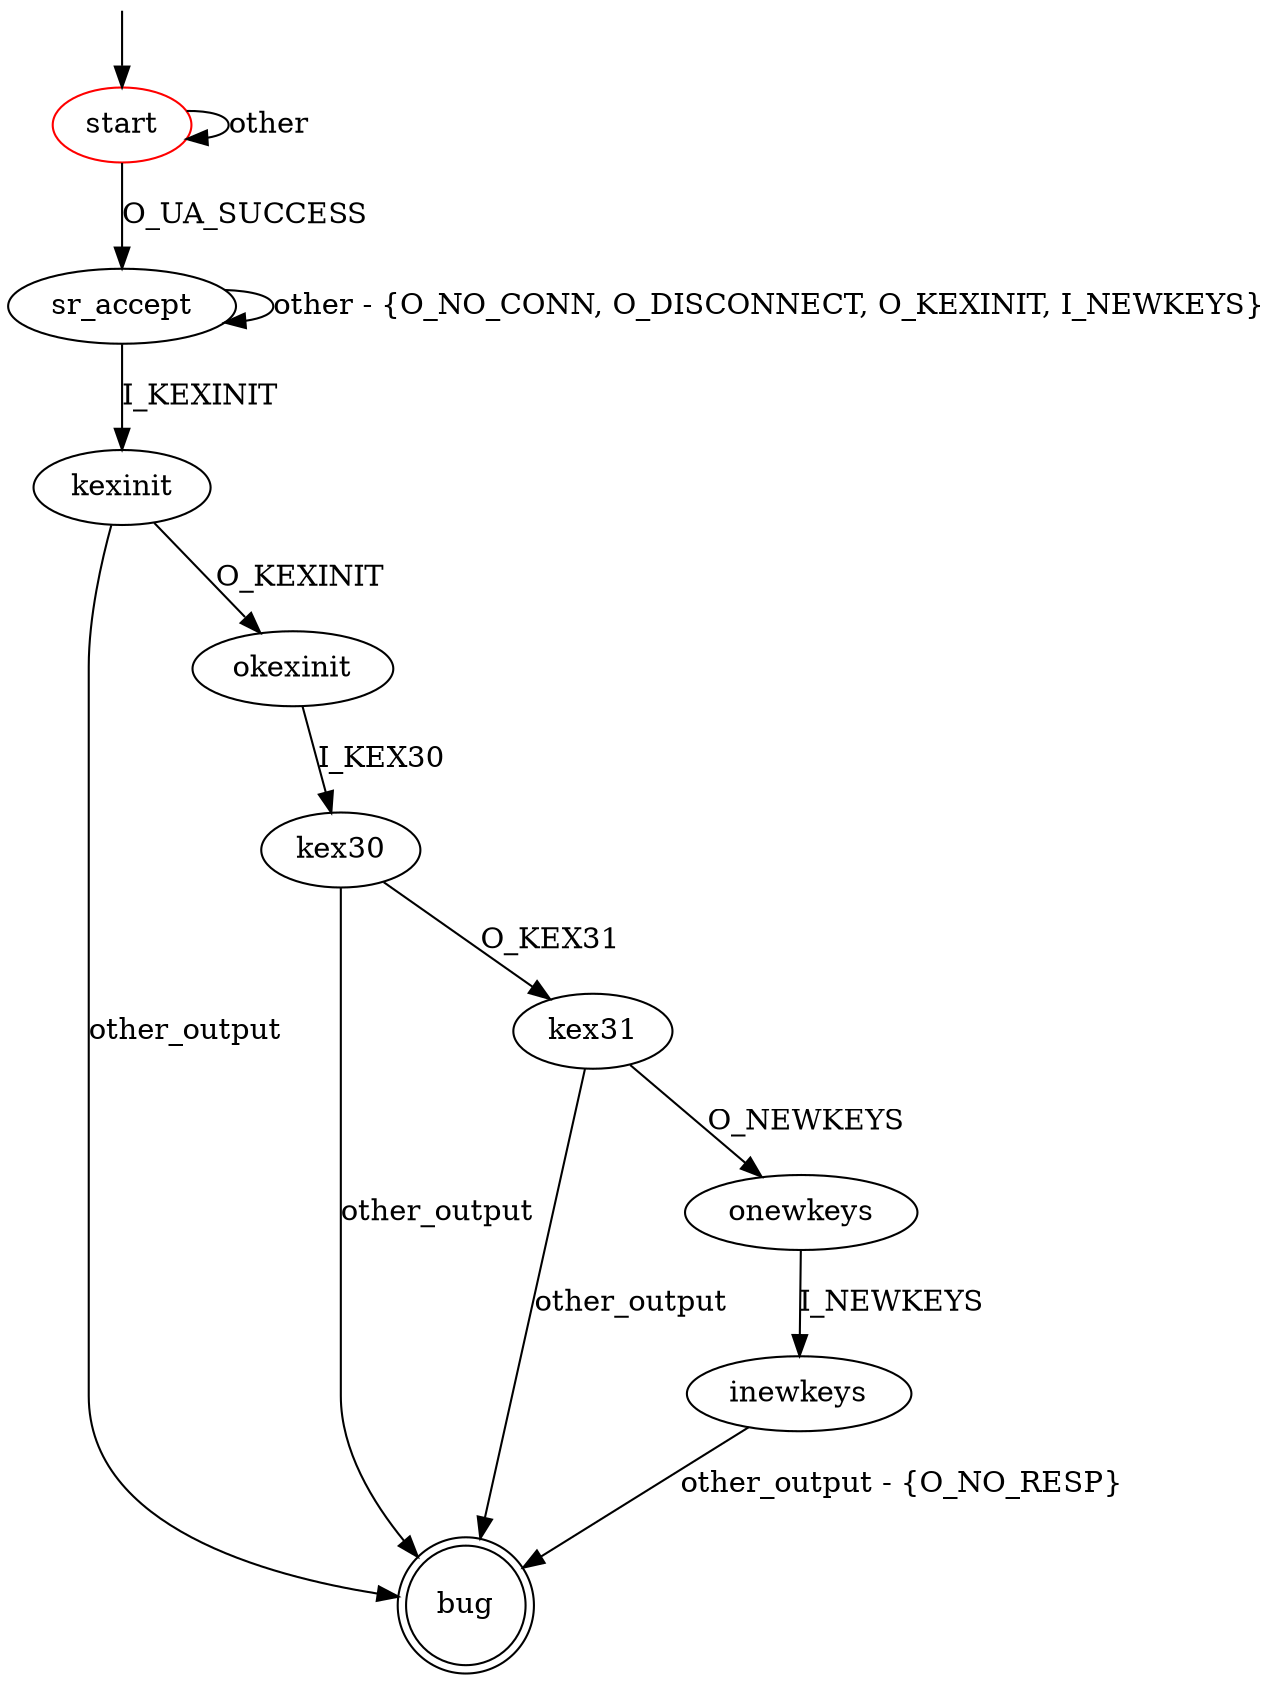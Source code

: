 digraph G {
label=""
start [color="red"]
bug [shape="doublecircle"]

start -> sr_accept [label="O_UA_SUCCESS"]
start -> start [label="other"]
sr_accept -> kexinit [label="I_KEXINIT"]
sr_accept -> sr_accept [label="other - {O_NO_CONN, O_DISCONNECT, O_KEXINIT, I_NEWKEYS}"]
kexinit -> okexinit [label="O_KEXINIT"]
kexinit -> bug [label="other_output"]
okexinit -> kex30 [label="I_KEX30"]
kex30 -> kex31 [label="O_KEX31"]
kex30 -> bug [label="other_output"]
kex31 -> onewkeys [label="O_NEWKEYS"]
kex31 -> bug [label="other_output"]
onewkeys -> inewkeys [label="I_NEWKEYS"]
inewkeys -> bug [label="other_output - {O_NO_RESP}"]

__start0 [label="" shape="none" width="0" height="0"];
__start0 -> start;
}
